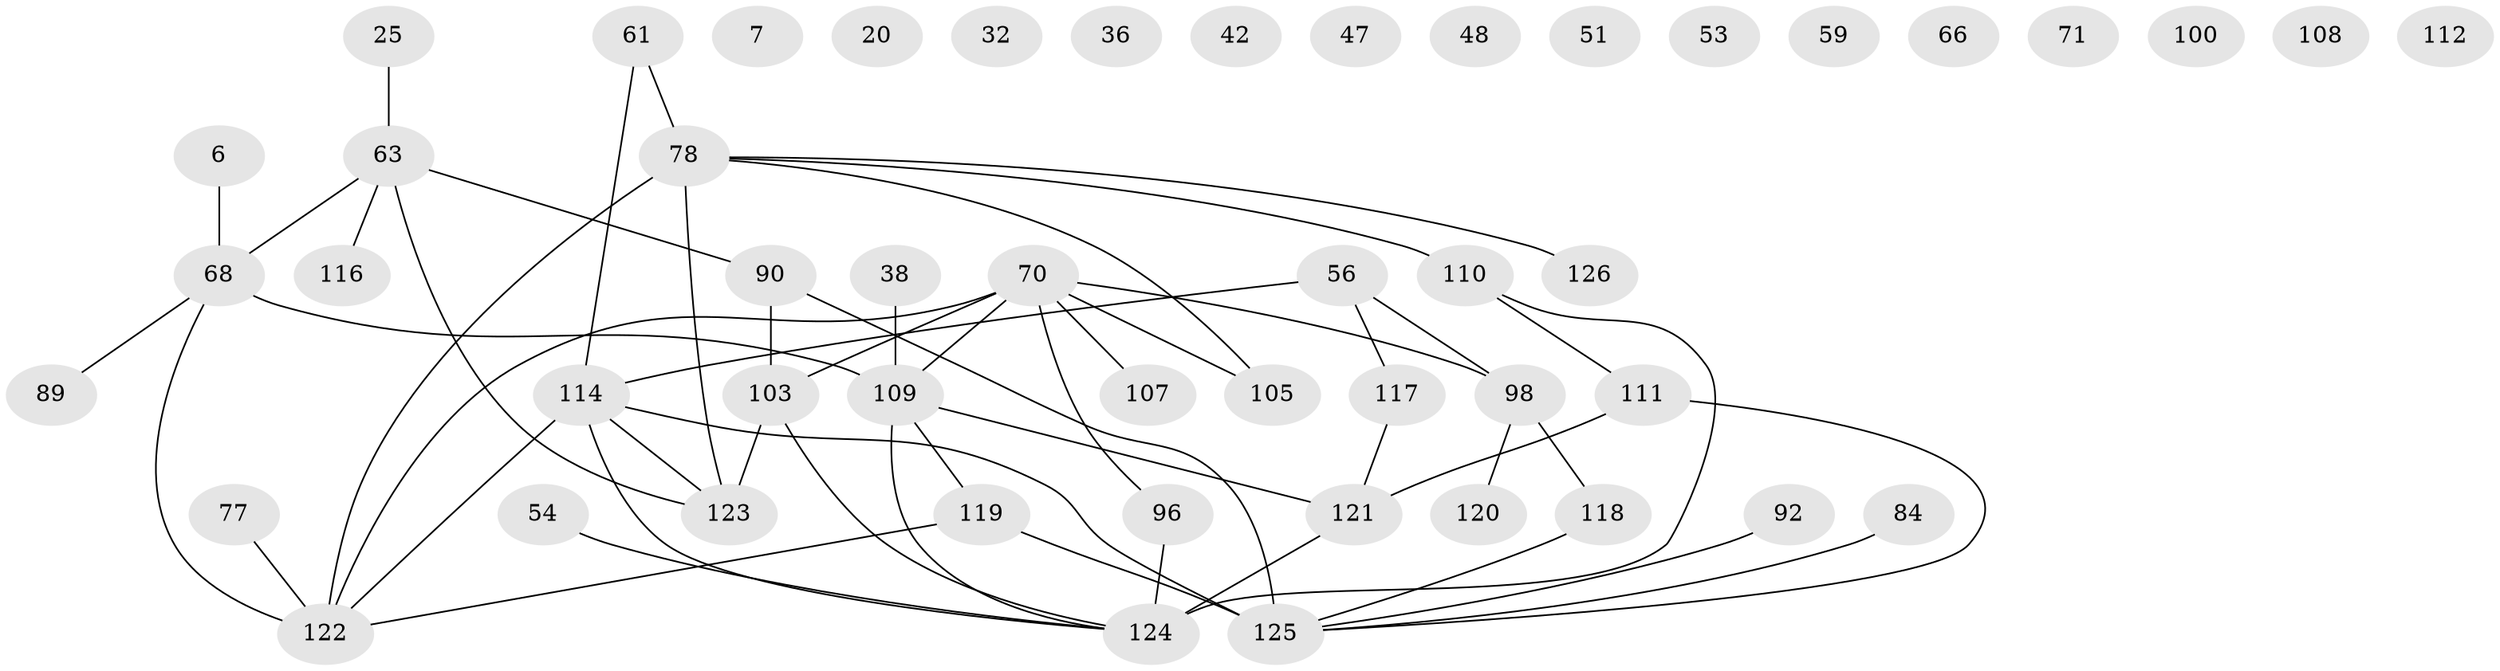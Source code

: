 // original degree distribution, {1: 0.23015873015873015, 2: 0.2222222222222222, 3: 0.21428571428571427, 0: 0.10317460317460317, 4: 0.14285714285714285, 5: 0.05555555555555555, 6: 0.023809523809523808, 7: 0.007936507936507936}
// Generated by graph-tools (version 1.1) at 2025/42/03/04/25 21:42:36]
// undirected, 50 vertices, 54 edges
graph export_dot {
graph [start="1"]
  node [color=gray90,style=filled];
  6;
  7;
  20;
  25;
  32;
  36;
  38;
  42;
  47 [super="+26"];
  48;
  51;
  53;
  54;
  56 [super="+3+37"];
  59;
  61;
  63 [super="+58"];
  66 [super="+49"];
  68;
  70 [super="+45+64"];
  71;
  77;
  78 [super="+43+44"];
  84;
  89;
  90 [super="+87+65"];
  92;
  96 [super="+16"];
  98 [super="+86"];
  100;
  103 [super="+31"];
  105 [super="+30+62"];
  107;
  108;
  109 [super="+104"];
  110 [super="+97"];
  111 [super="+72"];
  112;
  114 [super="+9+82"];
  116;
  117 [super="+22+80"];
  118 [super="+24+113+83"];
  119;
  120;
  121 [super="+12"];
  122 [super="+74+91"];
  123 [super="+67"];
  124 [super="+34+55+81+94+102+115+73"];
  125 [super="+99"];
  126;
  6 -- 68;
  25 -- 63;
  38 -- 109;
  54 -- 124;
  56 -- 117;
  56 -- 114 [weight=2];
  56 -- 98 [weight=2];
  61 -- 78;
  61 -- 114;
  63 -- 68 [weight=2];
  63 -- 116;
  63 -- 123 [weight=2];
  63 -- 90;
  68 -- 89;
  68 -- 109 [weight=2];
  68 -- 122;
  70 -- 109 [weight=2];
  70 -- 96 [weight=2];
  70 -- 98;
  70 -- 103 [weight=2];
  70 -- 107;
  70 -- 105;
  70 -- 122;
  77 -- 122;
  78 -- 110 [weight=3];
  78 -- 123;
  78 -- 126;
  78 -- 122 [weight=3];
  78 -- 105;
  84 -- 125;
  90 -- 125;
  90 -- 103;
  92 -- 125;
  96 -- 124 [weight=3];
  98 -- 120;
  98 -- 118;
  103 -- 123;
  103 -- 124;
  109 -- 119 [weight=2];
  109 -- 121;
  109 -- 124;
  110 -- 111 [weight=2];
  110 -- 124;
  111 -- 125;
  111 -- 121 [weight=2];
  114 -- 125 [weight=3];
  114 -- 124;
  114 -- 123;
  114 -- 122;
  117 -- 121;
  118 -- 125;
  119 -- 125;
  119 -- 122;
  121 -- 124;
}
